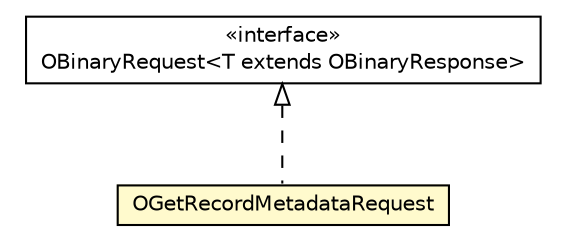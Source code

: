 #!/usr/local/bin/dot
#
# Class diagram 
# Generated by UMLGraph version R5_6-24-gf6e263 (http://www.umlgraph.org/)
#

digraph G {
	edge [fontname="Helvetica",fontsize=10,labelfontname="Helvetica",labelfontsize=10];
	node [fontname="Helvetica",fontsize=10,shape=plaintext];
	nodesep=0.25;
	ranksep=0.5;
	// com.orientechnologies.orient.client.remote.OBinaryRequest<T extends com.orientechnologies.orient.client.remote.OBinaryResponse>
	c3476493 [label=<<table title="com.orientechnologies.orient.client.remote.OBinaryRequest" border="0" cellborder="1" cellspacing="0" cellpadding="2" port="p" href="../OBinaryRequest.html">
		<tr><td><table border="0" cellspacing="0" cellpadding="1">
<tr><td align="center" balign="center"> &#171;interface&#187; </td></tr>
<tr><td align="center" balign="center"> OBinaryRequest&lt;T extends OBinaryResponse&gt; </td></tr>
		</table></td></tr>
		</table>>, URL="../OBinaryRequest.html", fontname="Helvetica", fontcolor="black", fontsize=10.0];
	// com.orientechnologies.orient.client.remote.message.OGetRecordMetadataRequest
	c3476616 [label=<<table title="com.orientechnologies.orient.client.remote.message.OGetRecordMetadataRequest" border="0" cellborder="1" cellspacing="0" cellpadding="2" port="p" bgcolor="lemonChiffon" href="./OGetRecordMetadataRequest.html">
		<tr><td><table border="0" cellspacing="0" cellpadding="1">
<tr><td align="center" balign="center"> OGetRecordMetadataRequest </td></tr>
		</table></td></tr>
		</table>>, URL="./OGetRecordMetadataRequest.html", fontname="Helvetica", fontcolor="black", fontsize=10.0];
	//com.orientechnologies.orient.client.remote.message.OGetRecordMetadataRequest implements com.orientechnologies.orient.client.remote.OBinaryRequest<T extends com.orientechnologies.orient.client.remote.OBinaryResponse>
	c3476493:p -> c3476616:p [dir=back,arrowtail=empty,style=dashed];
}

